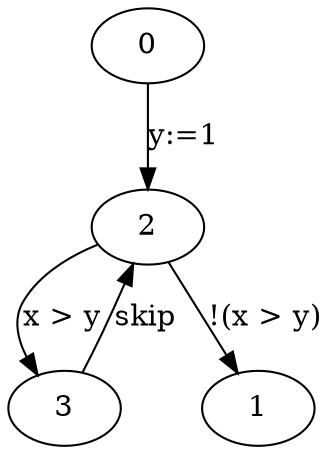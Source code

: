 digraph G {
0 -> 2 [label = "y:=1"];
2 -> 3 [label = "x > y"];
2 -> 1 [label = "!(x > y)"];
3 -> 2 [label = "skip"];
}